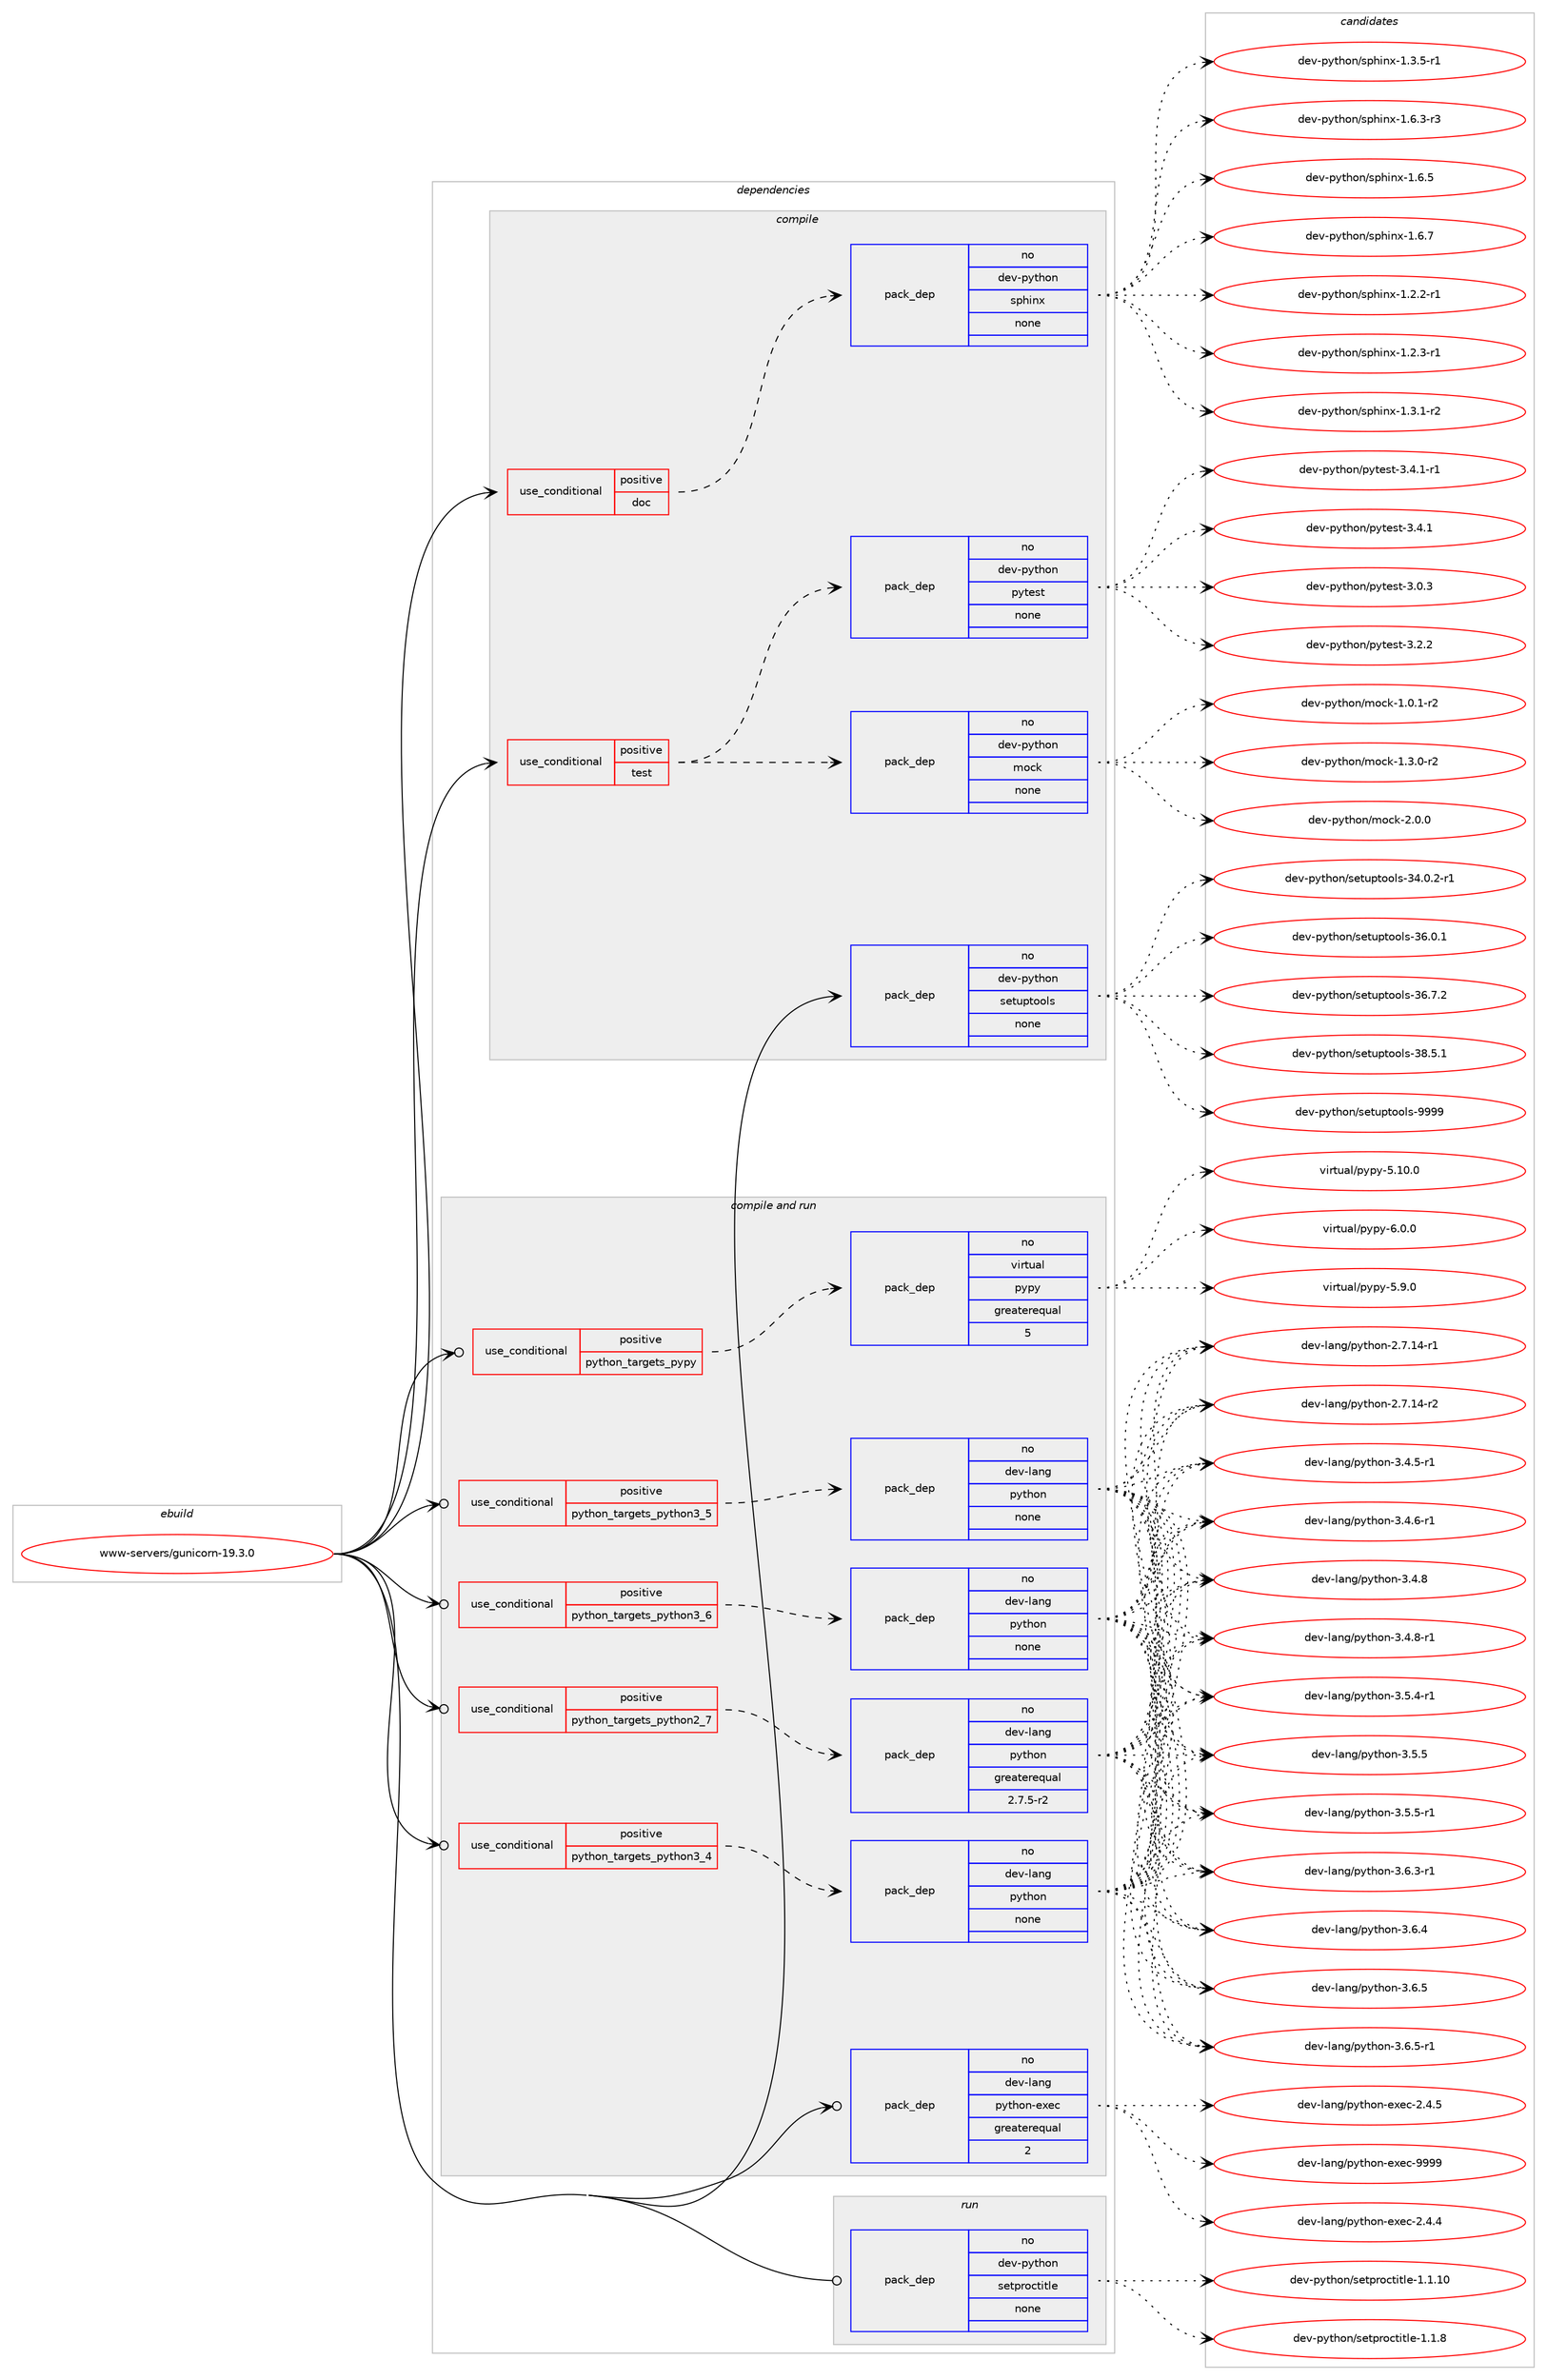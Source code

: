 digraph prolog {

# *************
# Graph options
# *************

newrank=true;
concentrate=true;
compound=true;
graph [rankdir=LR,fontname=Helvetica,fontsize=10,ranksep=1.5];#, ranksep=2.5, nodesep=0.2];
edge  [arrowhead=vee];
node  [fontname=Helvetica,fontsize=10];

# **********
# The ebuild
# **********

subgraph cluster_leftcol {
color=gray;
rank=same;
label=<<i>ebuild</i>>;
id [label="www-servers/gunicorn-19.3.0", color=red, width=4, href="../www-servers/gunicorn-19.3.0.svg"];
}

# ****************
# The dependencies
# ****************

subgraph cluster_midcol {
color=gray;
label=<<i>dependencies</i>>;
subgraph cluster_compile {
fillcolor="#eeeeee";
style=filled;
label=<<i>compile</i>>;
subgraph cond1036 {
dependency10040 [label=<<TABLE BORDER="0" CELLBORDER="1" CELLSPACING="0" CELLPADDING="4"><TR><TD ROWSPAN="3" CELLPADDING="10">use_conditional</TD></TR><TR><TD>positive</TD></TR><TR><TD>doc</TD></TR></TABLE>>, shape=none, color=red];
subgraph pack8864 {
dependency10041 [label=<<TABLE BORDER="0" CELLBORDER="1" CELLSPACING="0" CELLPADDING="4" WIDTH="220"><TR><TD ROWSPAN="6" CELLPADDING="30">pack_dep</TD></TR><TR><TD WIDTH="110">no</TD></TR><TR><TD>dev-python</TD></TR><TR><TD>sphinx</TD></TR><TR><TD>none</TD></TR><TR><TD></TD></TR></TABLE>>, shape=none, color=blue];
}
dependency10040:e -> dependency10041:w [weight=20,style="dashed",arrowhead="vee"];
}
id:e -> dependency10040:w [weight=20,style="solid",arrowhead="vee"];
subgraph cond1037 {
dependency10042 [label=<<TABLE BORDER="0" CELLBORDER="1" CELLSPACING="0" CELLPADDING="4"><TR><TD ROWSPAN="3" CELLPADDING="10">use_conditional</TD></TR><TR><TD>positive</TD></TR><TR><TD>test</TD></TR></TABLE>>, shape=none, color=red];
subgraph pack8865 {
dependency10043 [label=<<TABLE BORDER="0" CELLBORDER="1" CELLSPACING="0" CELLPADDING="4" WIDTH="220"><TR><TD ROWSPAN="6" CELLPADDING="30">pack_dep</TD></TR><TR><TD WIDTH="110">no</TD></TR><TR><TD>dev-python</TD></TR><TR><TD>mock</TD></TR><TR><TD>none</TD></TR><TR><TD></TD></TR></TABLE>>, shape=none, color=blue];
}
dependency10042:e -> dependency10043:w [weight=20,style="dashed",arrowhead="vee"];
subgraph pack8866 {
dependency10044 [label=<<TABLE BORDER="0" CELLBORDER="1" CELLSPACING="0" CELLPADDING="4" WIDTH="220"><TR><TD ROWSPAN="6" CELLPADDING="30">pack_dep</TD></TR><TR><TD WIDTH="110">no</TD></TR><TR><TD>dev-python</TD></TR><TR><TD>pytest</TD></TR><TR><TD>none</TD></TR><TR><TD></TD></TR></TABLE>>, shape=none, color=blue];
}
dependency10042:e -> dependency10044:w [weight=20,style="dashed",arrowhead="vee"];
}
id:e -> dependency10042:w [weight=20,style="solid",arrowhead="vee"];
subgraph pack8867 {
dependency10045 [label=<<TABLE BORDER="0" CELLBORDER="1" CELLSPACING="0" CELLPADDING="4" WIDTH="220"><TR><TD ROWSPAN="6" CELLPADDING="30">pack_dep</TD></TR><TR><TD WIDTH="110">no</TD></TR><TR><TD>dev-python</TD></TR><TR><TD>setuptools</TD></TR><TR><TD>none</TD></TR><TR><TD></TD></TR></TABLE>>, shape=none, color=blue];
}
id:e -> dependency10045:w [weight=20,style="solid",arrowhead="vee"];
}
subgraph cluster_compileandrun {
fillcolor="#eeeeee";
style=filled;
label=<<i>compile and run</i>>;
subgraph cond1038 {
dependency10046 [label=<<TABLE BORDER="0" CELLBORDER="1" CELLSPACING="0" CELLPADDING="4"><TR><TD ROWSPAN="3" CELLPADDING="10">use_conditional</TD></TR><TR><TD>positive</TD></TR><TR><TD>python_targets_pypy</TD></TR></TABLE>>, shape=none, color=red];
subgraph pack8868 {
dependency10047 [label=<<TABLE BORDER="0" CELLBORDER="1" CELLSPACING="0" CELLPADDING="4" WIDTH="220"><TR><TD ROWSPAN="6" CELLPADDING="30">pack_dep</TD></TR><TR><TD WIDTH="110">no</TD></TR><TR><TD>virtual</TD></TR><TR><TD>pypy</TD></TR><TR><TD>greaterequal</TD></TR><TR><TD>5</TD></TR></TABLE>>, shape=none, color=blue];
}
dependency10046:e -> dependency10047:w [weight=20,style="dashed",arrowhead="vee"];
}
id:e -> dependency10046:w [weight=20,style="solid",arrowhead="odotvee"];
subgraph cond1039 {
dependency10048 [label=<<TABLE BORDER="0" CELLBORDER="1" CELLSPACING="0" CELLPADDING="4"><TR><TD ROWSPAN="3" CELLPADDING="10">use_conditional</TD></TR><TR><TD>positive</TD></TR><TR><TD>python_targets_python2_7</TD></TR></TABLE>>, shape=none, color=red];
subgraph pack8869 {
dependency10049 [label=<<TABLE BORDER="0" CELLBORDER="1" CELLSPACING="0" CELLPADDING="4" WIDTH="220"><TR><TD ROWSPAN="6" CELLPADDING="30">pack_dep</TD></TR><TR><TD WIDTH="110">no</TD></TR><TR><TD>dev-lang</TD></TR><TR><TD>python</TD></TR><TR><TD>greaterequal</TD></TR><TR><TD>2.7.5-r2</TD></TR></TABLE>>, shape=none, color=blue];
}
dependency10048:e -> dependency10049:w [weight=20,style="dashed",arrowhead="vee"];
}
id:e -> dependency10048:w [weight=20,style="solid",arrowhead="odotvee"];
subgraph cond1040 {
dependency10050 [label=<<TABLE BORDER="0" CELLBORDER="1" CELLSPACING="0" CELLPADDING="4"><TR><TD ROWSPAN="3" CELLPADDING="10">use_conditional</TD></TR><TR><TD>positive</TD></TR><TR><TD>python_targets_python3_4</TD></TR></TABLE>>, shape=none, color=red];
subgraph pack8870 {
dependency10051 [label=<<TABLE BORDER="0" CELLBORDER="1" CELLSPACING="0" CELLPADDING="4" WIDTH="220"><TR><TD ROWSPAN="6" CELLPADDING="30">pack_dep</TD></TR><TR><TD WIDTH="110">no</TD></TR><TR><TD>dev-lang</TD></TR><TR><TD>python</TD></TR><TR><TD>none</TD></TR><TR><TD></TD></TR></TABLE>>, shape=none, color=blue];
}
dependency10050:e -> dependency10051:w [weight=20,style="dashed",arrowhead="vee"];
}
id:e -> dependency10050:w [weight=20,style="solid",arrowhead="odotvee"];
subgraph cond1041 {
dependency10052 [label=<<TABLE BORDER="0" CELLBORDER="1" CELLSPACING="0" CELLPADDING="4"><TR><TD ROWSPAN="3" CELLPADDING="10">use_conditional</TD></TR><TR><TD>positive</TD></TR><TR><TD>python_targets_python3_5</TD></TR></TABLE>>, shape=none, color=red];
subgraph pack8871 {
dependency10053 [label=<<TABLE BORDER="0" CELLBORDER="1" CELLSPACING="0" CELLPADDING="4" WIDTH="220"><TR><TD ROWSPAN="6" CELLPADDING="30">pack_dep</TD></TR><TR><TD WIDTH="110">no</TD></TR><TR><TD>dev-lang</TD></TR><TR><TD>python</TD></TR><TR><TD>none</TD></TR><TR><TD></TD></TR></TABLE>>, shape=none, color=blue];
}
dependency10052:e -> dependency10053:w [weight=20,style="dashed",arrowhead="vee"];
}
id:e -> dependency10052:w [weight=20,style="solid",arrowhead="odotvee"];
subgraph cond1042 {
dependency10054 [label=<<TABLE BORDER="0" CELLBORDER="1" CELLSPACING="0" CELLPADDING="4"><TR><TD ROWSPAN="3" CELLPADDING="10">use_conditional</TD></TR><TR><TD>positive</TD></TR><TR><TD>python_targets_python3_6</TD></TR></TABLE>>, shape=none, color=red];
subgraph pack8872 {
dependency10055 [label=<<TABLE BORDER="0" CELLBORDER="1" CELLSPACING="0" CELLPADDING="4" WIDTH="220"><TR><TD ROWSPAN="6" CELLPADDING="30">pack_dep</TD></TR><TR><TD WIDTH="110">no</TD></TR><TR><TD>dev-lang</TD></TR><TR><TD>python</TD></TR><TR><TD>none</TD></TR><TR><TD></TD></TR></TABLE>>, shape=none, color=blue];
}
dependency10054:e -> dependency10055:w [weight=20,style="dashed",arrowhead="vee"];
}
id:e -> dependency10054:w [weight=20,style="solid",arrowhead="odotvee"];
subgraph pack8873 {
dependency10056 [label=<<TABLE BORDER="0" CELLBORDER="1" CELLSPACING="0" CELLPADDING="4" WIDTH="220"><TR><TD ROWSPAN="6" CELLPADDING="30">pack_dep</TD></TR><TR><TD WIDTH="110">no</TD></TR><TR><TD>dev-lang</TD></TR><TR><TD>python-exec</TD></TR><TR><TD>greaterequal</TD></TR><TR><TD>2</TD></TR></TABLE>>, shape=none, color=blue];
}
id:e -> dependency10056:w [weight=20,style="solid",arrowhead="odotvee"];
}
subgraph cluster_run {
fillcolor="#eeeeee";
style=filled;
label=<<i>run</i>>;
subgraph pack8874 {
dependency10057 [label=<<TABLE BORDER="0" CELLBORDER="1" CELLSPACING="0" CELLPADDING="4" WIDTH="220"><TR><TD ROWSPAN="6" CELLPADDING="30">pack_dep</TD></TR><TR><TD WIDTH="110">no</TD></TR><TR><TD>dev-python</TD></TR><TR><TD>setproctitle</TD></TR><TR><TD>none</TD></TR><TR><TD></TD></TR></TABLE>>, shape=none, color=blue];
}
id:e -> dependency10057:w [weight=20,style="solid",arrowhead="odot"];
}
}

# **************
# The candidates
# **************

subgraph cluster_choices {
rank=same;
color=gray;
label=<<i>candidates</i>>;

subgraph choice8864 {
color=black;
nodesep=1;
choice10010111845112121116104111110471151121041051101204549465046504511449 [label="dev-python/sphinx-1.2.2-r1", color=red, width=4,href="../dev-python/sphinx-1.2.2-r1.svg"];
choice10010111845112121116104111110471151121041051101204549465046514511449 [label="dev-python/sphinx-1.2.3-r1", color=red, width=4,href="../dev-python/sphinx-1.2.3-r1.svg"];
choice10010111845112121116104111110471151121041051101204549465146494511450 [label="dev-python/sphinx-1.3.1-r2", color=red, width=4,href="../dev-python/sphinx-1.3.1-r2.svg"];
choice10010111845112121116104111110471151121041051101204549465146534511449 [label="dev-python/sphinx-1.3.5-r1", color=red, width=4,href="../dev-python/sphinx-1.3.5-r1.svg"];
choice10010111845112121116104111110471151121041051101204549465446514511451 [label="dev-python/sphinx-1.6.3-r3", color=red, width=4,href="../dev-python/sphinx-1.6.3-r3.svg"];
choice1001011184511212111610411111047115112104105110120454946544653 [label="dev-python/sphinx-1.6.5", color=red, width=4,href="../dev-python/sphinx-1.6.5.svg"];
choice1001011184511212111610411111047115112104105110120454946544655 [label="dev-python/sphinx-1.6.7", color=red, width=4,href="../dev-python/sphinx-1.6.7.svg"];
dependency10041:e -> choice10010111845112121116104111110471151121041051101204549465046504511449:w [style=dotted,weight="100"];
dependency10041:e -> choice10010111845112121116104111110471151121041051101204549465046514511449:w [style=dotted,weight="100"];
dependency10041:e -> choice10010111845112121116104111110471151121041051101204549465146494511450:w [style=dotted,weight="100"];
dependency10041:e -> choice10010111845112121116104111110471151121041051101204549465146534511449:w [style=dotted,weight="100"];
dependency10041:e -> choice10010111845112121116104111110471151121041051101204549465446514511451:w [style=dotted,weight="100"];
dependency10041:e -> choice1001011184511212111610411111047115112104105110120454946544653:w [style=dotted,weight="100"];
dependency10041:e -> choice1001011184511212111610411111047115112104105110120454946544655:w [style=dotted,weight="100"];
}
subgraph choice8865 {
color=black;
nodesep=1;
choice1001011184511212111610411111047109111991074549464846494511450 [label="dev-python/mock-1.0.1-r2", color=red, width=4,href="../dev-python/mock-1.0.1-r2.svg"];
choice1001011184511212111610411111047109111991074549465146484511450 [label="dev-python/mock-1.3.0-r2", color=red, width=4,href="../dev-python/mock-1.3.0-r2.svg"];
choice100101118451121211161041111104710911199107455046484648 [label="dev-python/mock-2.0.0", color=red, width=4,href="../dev-python/mock-2.0.0.svg"];
dependency10043:e -> choice1001011184511212111610411111047109111991074549464846494511450:w [style=dotted,weight="100"];
dependency10043:e -> choice1001011184511212111610411111047109111991074549465146484511450:w [style=dotted,weight="100"];
dependency10043:e -> choice100101118451121211161041111104710911199107455046484648:w [style=dotted,weight="100"];
}
subgraph choice8866 {
color=black;
nodesep=1;
choice1001011184511212111610411111047112121116101115116455146524649 [label="dev-python/pytest-3.4.1", color=red, width=4,href="../dev-python/pytest-3.4.1.svg"];
choice1001011184511212111610411111047112121116101115116455146484651 [label="dev-python/pytest-3.0.3", color=red, width=4,href="../dev-python/pytest-3.0.3.svg"];
choice1001011184511212111610411111047112121116101115116455146504650 [label="dev-python/pytest-3.2.2", color=red, width=4,href="../dev-python/pytest-3.2.2.svg"];
choice10010111845112121116104111110471121211161011151164551465246494511449 [label="dev-python/pytest-3.4.1-r1", color=red, width=4,href="../dev-python/pytest-3.4.1-r1.svg"];
dependency10044:e -> choice1001011184511212111610411111047112121116101115116455146524649:w [style=dotted,weight="100"];
dependency10044:e -> choice1001011184511212111610411111047112121116101115116455146484651:w [style=dotted,weight="100"];
dependency10044:e -> choice1001011184511212111610411111047112121116101115116455146504650:w [style=dotted,weight="100"];
dependency10044:e -> choice10010111845112121116104111110471121211161011151164551465246494511449:w [style=dotted,weight="100"];
}
subgraph choice8867 {
color=black;
nodesep=1;
choice1001011184511212111610411111047115101116117112116111111108115455152464846504511449 [label="dev-python/setuptools-34.0.2-r1", color=red, width=4,href="../dev-python/setuptools-34.0.2-r1.svg"];
choice100101118451121211161041111104711510111611711211611111110811545515446484649 [label="dev-python/setuptools-36.0.1", color=red, width=4,href="../dev-python/setuptools-36.0.1.svg"];
choice100101118451121211161041111104711510111611711211611111110811545515446554650 [label="dev-python/setuptools-36.7.2", color=red, width=4,href="../dev-python/setuptools-36.7.2.svg"];
choice100101118451121211161041111104711510111611711211611111110811545515646534649 [label="dev-python/setuptools-38.5.1", color=red, width=4,href="../dev-python/setuptools-38.5.1.svg"];
choice10010111845112121116104111110471151011161171121161111111081154557575757 [label="dev-python/setuptools-9999", color=red, width=4,href="../dev-python/setuptools-9999.svg"];
dependency10045:e -> choice1001011184511212111610411111047115101116117112116111111108115455152464846504511449:w [style=dotted,weight="100"];
dependency10045:e -> choice100101118451121211161041111104711510111611711211611111110811545515446484649:w [style=dotted,weight="100"];
dependency10045:e -> choice100101118451121211161041111104711510111611711211611111110811545515446554650:w [style=dotted,weight="100"];
dependency10045:e -> choice100101118451121211161041111104711510111611711211611111110811545515646534649:w [style=dotted,weight="100"];
dependency10045:e -> choice10010111845112121116104111110471151011161171121161111111081154557575757:w [style=dotted,weight="100"];
}
subgraph choice8868 {
color=black;
nodesep=1;
choice1181051141161179710847112121112121455346574648 [label="virtual/pypy-5.9.0", color=red, width=4,href="../virtual/pypy-5.9.0.svg"];
choice118105114116117971084711212111212145534649484648 [label="virtual/pypy-5.10.0", color=red, width=4,href="../virtual/pypy-5.10.0.svg"];
choice1181051141161179710847112121112121455446484648 [label="virtual/pypy-6.0.0", color=red, width=4,href="../virtual/pypy-6.0.0.svg"];
dependency10047:e -> choice1181051141161179710847112121112121455346574648:w [style=dotted,weight="100"];
dependency10047:e -> choice118105114116117971084711212111212145534649484648:w [style=dotted,weight="100"];
dependency10047:e -> choice1181051141161179710847112121112121455446484648:w [style=dotted,weight="100"];
}
subgraph choice8869 {
color=black;
nodesep=1;
choice100101118451089711010347112121116104111110455046554649524511449 [label="dev-lang/python-2.7.14-r1", color=red, width=4,href="../dev-lang/python-2.7.14-r1.svg"];
choice100101118451089711010347112121116104111110455046554649524511450 [label="dev-lang/python-2.7.14-r2", color=red, width=4,href="../dev-lang/python-2.7.14-r2.svg"];
choice1001011184510897110103471121211161041111104551465246534511449 [label="dev-lang/python-3.4.5-r1", color=red, width=4,href="../dev-lang/python-3.4.5-r1.svg"];
choice1001011184510897110103471121211161041111104551465246544511449 [label="dev-lang/python-3.4.6-r1", color=red, width=4,href="../dev-lang/python-3.4.6-r1.svg"];
choice100101118451089711010347112121116104111110455146524656 [label="dev-lang/python-3.4.8", color=red, width=4,href="../dev-lang/python-3.4.8.svg"];
choice1001011184510897110103471121211161041111104551465246564511449 [label="dev-lang/python-3.4.8-r1", color=red, width=4,href="../dev-lang/python-3.4.8-r1.svg"];
choice1001011184510897110103471121211161041111104551465346524511449 [label="dev-lang/python-3.5.4-r1", color=red, width=4,href="../dev-lang/python-3.5.4-r1.svg"];
choice100101118451089711010347112121116104111110455146534653 [label="dev-lang/python-3.5.5", color=red, width=4,href="../dev-lang/python-3.5.5.svg"];
choice1001011184510897110103471121211161041111104551465346534511449 [label="dev-lang/python-3.5.5-r1", color=red, width=4,href="../dev-lang/python-3.5.5-r1.svg"];
choice1001011184510897110103471121211161041111104551465446514511449 [label="dev-lang/python-3.6.3-r1", color=red, width=4,href="../dev-lang/python-3.6.3-r1.svg"];
choice100101118451089711010347112121116104111110455146544652 [label="dev-lang/python-3.6.4", color=red, width=4,href="../dev-lang/python-3.6.4.svg"];
choice100101118451089711010347112121116104111110455146544653 [label="dev-lang/python-3.6.5", color=red, width=4,href="../dev-lang/python-3.6.5.svg"];
choice1001011184510897110103471121211161041111104551465446534511449 [label="dev-lang/python-3.6.5-r1", color=red, width=4,href="../dev-lang/python-3.6.5-r1.svg"];
dependency10049:e -> choice100101118451089711010347112121116104111110455046554649524511449:w [style=dotted,weight="100"];
dependency10049:e -> choice100101118451089711010347112121116104111110455046554649524511450:w [style=dotted,weight="100"];
dependency10049:e -> choice1001011184510897110103471121211161041111104551465246534511449:w [style=dotted,weight="100"];
dependency10049:e -> choice1001011184510897110103471121211161041111104551465246544511449:w [style=dotted,weight="100"];
dependency10049:e -> choice100101118451089711010347112121116104111110455146524656:w [style=dotted,weight="100"];
dependency10049:e -> choice1001011184510897110103471121211161041111104551465246564511449:w [style=dotted,weight="100"];
dependency10049:e -> choice1001011184510897110103471121211161041111104551465346524511449:w [style=dotted,weight="100"];
dependency10049:e -> choice100101118451089711010347112121116104111110455146534653:w [style=dotted,weight="100"];
dependency10049:e -> choice1001011184510897110103471121211161041111104551465346534511449:w [style=dotted,weight="100"];
dependency10049:e -> choice1001011184510897110103471121211161041111104551465446514511449:w [style=dotted,weight="100"];
dependency10049:e -> choice100101118451089711010347112121116104111110455146544652:w [style=dotted,weight="100"];
dependency10049:e -> choice100101118451089711010347112121116104111110455146544653:w [style=dotted,weight="100"];
dependency10049:e -> choice1001011184510897110103471121211161041111104551465446534511449:w [style=dotted,weight="100"];
}
subgraph choice8870 {
color=black;
nodesep=1;
choice100101118451089711010347112121116104111110455046554649524511449 [label="dev-lang/python-2.7.14-r1", color=red, width=4,href="../dev-lang/python-2.7.14-r1.svg"];
choice100101118451089711010347112121116104111110455046554649524511450 [label="dev-lang/python-2.7.14-r2", color=red, width=4,href="../dev-lang/python-2.7.14-r2.svg"];
choice1001011184510897110103471121211161041111104551465246534511449 [label="dev-lang/python-3.4.5-r1", color=red, width=4,href="../dev-lang/python-3.4.5-r1.svg"];
choice1001011184510897110103471121211161041111104551465246544511449 [label="dev-lang/python-3.4.6-r1", color=red, width=4,href="../dev-lang/python-3.4.6-r1.svg"];
choice100101118451089711010347112121116104111110455146524656 [label="dev-lang/python-3.4.8", color=red, width=4,href="../dev-lang/python-3.4.8.svg"];
choice1001011184510897110103471121211161041111104551465246564511449 [label="dev-lang/python-3.4.8-r1", color=red, width=4,href="../dev-lang/python-3.4.8-r1.svg"];
choice1001011184510897110103471121211161041111104551465346524511449 [label="dev-lang/python-3.5.4-r1", color=red, width=4,href="../dev-lang/python-3.5.4-r1.svg"];
choice100101118451089711010347112121116104111110455146534653 [label="dev-lang/python-3.5.5", color=red, width=4,href="../dev-lang/python-3.5.5.svg"];
choice1001011184510897110103471121211161041111104551465346534511449 [label="dev-lang/python-3.5.5-r1", color=red, width=4,href="../dev-lang/python-3.5.5-r1.svg"];
choice1001011184510897110103471121211161041111104551465446514511449 [label="dev-lang/python-3.6.3-r1", color=red, width=4,href="../dev-lang/python-3.6.3-r1.svg"];
choice100101118451089711010347112121116104111110455146544652 [label="dev-lang/python-3.6.4", color=red, width=4,href="../dev-lang/python-3.6.4.svg"];
choice100101118451089711010347112121116104111110455146544653 [label="dev-lang/python-3.6.5", color=red, width=4,href="../dev-lang/python-3.6.5.svg"];
choice1001011184510897110103471121211161041111104551465446534511449 [label="dev-lang/python-3.6.5-r1", color=red, width=4,href="../dev-lang/python-3.6.5-r1.svg"];
dependency10051:e -> choice100101118451089711010347112121116104111110455046554649524511449:w [style=dotted,weight="100"];
dependency10051:e -> choice100101118451089711010347112121116104111110455046554649524511450:w [style=dotted,weight="100"];
dependency10051:e -> choice1001011184510897110103471121211161041111104551465246534511449:w [style=dotted,weight="100"];
dependency10051:e -> choice1001011184510897110103471121211161041111104551465246544511449:w [style=dotted,weight="100"];
dependency10051:e -> choice100101118451089711010347112121116104111110455146524656:w [style=dotted,weight="100"];
dependency10051:e -> choice1001011184510897110103471121211161041111104551465246564511449:w [style=dotted,weight="100"];
dependency10051:e -> choice1001011184510897110103471121211161041111104551465346524511449:w [style=dotted,weight="100"];
dependency10051:e -> choice100101118451089711010347112121116104111110455146534653:w [style=dotted,weight="100"];
dependency10051:e -> choice1001011184510897110103471121211161041111104551465346534511449:w [style=dotted,weight="100"];
dependency10051:e -> choice1001011184510897110103471121211161041111104551465446514511449:w [style=dotted,weight="100"];
dependency10051:e -> choice100101118451089711010347112121116104111110455146544652:w [style=dotted,weight="100"];
dependency10051:e -> choice100101118451089711010347112121116104111110455146544653:w [style=dotted,weight="100"];
dependency10051:e -> choice1001011184510897110103471121211161041111104551465446534511449:w [style=dotted,weight="100"];
}
subgraph choice8871 {
color=black;
nodesep=1;
choice100101118451089711010347112121116104111110455046554649524511449 [label="dev-lang/python-2.7.14-r1", color=red, width=4,href="../dev-lang/python-2.7.14-r1.svg"];
choice100101118451089711010347112121116104111110455046554649524511450 [label="dev-lang/python-2.7.14-r2", color=red, width=4,href="../dev-lang/python-2.7.14-r2.svg"];
choice1001011184510897110103471121211161041111104551465246534511449 [label="dev-lang/python-3.4.5-r1", color=red, width=4,href="../dev-lang/python-3.4.5-r1.svg"];
choice1001011184510897110103471121211161041111104551465246544511449 [label="dev-lang/python-3.4.6-r1", color=red, width=4,href="../dev-lang/python-3.4.6-r1.svg"];
choice100101118451089711010347112121116104111110455146524656 [label="dev-lang/python-3.4.8", color=red, width=4,href="../dev-lang/python-3.4.8.svg"];
choice1001011184510897110103471121211161041111104551465246564511449 [label="dev-lang/python-3.4.8-r1", color=red, width=4,href="../dev-lang/python-3.4.8-r1.svg"];
choice1001011184510897110103471121211161041111104551465346524511449 [label="dev-lang/python-3.5.4-r1", color=red, width=4,href="../dev-lang/python-3.5.4-r1.svg"];
choice100101118451089711010347112121116104111110455146534653 [label="dev-lang/python-3.5.5", color=red, width=4,href="../dev-lang/python-3.5.5.svg"];
choice1001011184510897110103471121211161041111104551465346534511449 [label="dev-lang/python-3.5.5-r1", color=red, width=4,href="../dev-lang/python-3.5.5-r1.svg"];
choice1001011184510897110103471121211161041111104551465446514511449 [label="dev-lang/python-3.6.3-r1", color=red, width=4,href="../dev-lang/python-3.6.3-r1.svg"];
choice100101118451089711010347112121116104111110455146544652 [label="dev-lang/python-3.6.4", color=red, width=4,href="../dev-lang/python-3.6.4.svg"];
choice100101118451089711010347112121116104111110455146544653 [label="dev-lang/python-3.6.5", color=red, width=4,href="../dev-lang/python-3.6.5.svg"];
choice1001011184510897110103471121211161041111104551465446534511449 [label="dev-lang/python-3.6.5-r1", color=red, width=4,href="../dev-lang/python-3.6.5-r1.svg"];
dependency10053:e -> choice100101118451089711010347112121116104111110455046554649524511449:w [style=dotted,weight="100"];
dependency10053:e -> choice100101118451089711010347112121116104111110455046554649524511450:w [style=dotted,weight="100"];
dependency10053:e -> choice1001011184510897110103471121211161041111104551465246534511449:w [style=dotted,weight="100"];
dependency10053:e -> choice1001011184510897110103471121211161041111104551465246544511449:w [style=dotted,weight="100"];
dependency10053:e -> choice100101118451089711010347112121116104111110455146524656:w [style=dotted,weight="100"];
dependency10053:e -> choice1001011184510897110103471121211161041111104551465246564511449:w [style=dotted,weight="100"];
dependency10053:e -> choice1001011184510897110103471121211161041111104551465346524511449:w [style=dotted,weight="100"];
dependency10053:e -> choice100101118451089711010347112121116104111110455146534653:w [style=dotted,weight="100"];
dependency10053:e -> choice1001011184510897110103471121211161041111104551465346534511449:w [style=dotted,weight="100"];
dependency10053:e -> choice1001011184510897110103471121211161041111104551465446514511449:w [style=dotted,weight="100"];
dependency10053:e -> choice100101118451089711010347112121116104111110455146544652:w [style=dotted,weight="100"];
dependency10053:e -> choice100101118451089711010347112121116104111110455146544653:w [style=dotted,weight="100"];
dependency10053:e -> choice1001011184510897110103471121211161041111104551465446534511449:w [style=dotted,weight="100"];
}
subgraph choice8872 {
color=black;
nodesep=1;
choice100101118451089711010347112121116104111110455046554649524511449 [label="dev-lang/python-2.7.14-r1", color=red, width=4,href="../dev-lang/python-2.7.14-r1.svg"];
choice100101118451089711010347112121116104111110455046554649524511450 [label="dev-lang/python-2.7.14-r2", color=red, width=4,href="../dev-lang/python-2.7.14-r2.svg"];
choice1001011184510897110103471121211161041111104551465246534511449 [label="dev-lang/python-3.4.5-r1", color=red, width=4,href="../dev-lang/python-3.4.5-r1.svg"];
choice1001011184510897110103471121211161041111104551465246544511449 [label="dev-lang/python-3.4.6-r1", color=red, width=4,href="../dev-lang/python-3.4.6-r1.svg"];
choice100101118451089711010347112121116104111110455146524656 [label="dev-lang/python-3.4.8", color=red, width=4,href="../dev-lang/python-3.4.8.svg"];
choice1001011184510897110103471121211161041111104551465246564511449 [label="dev-lang/python-3.4.8-r1", color=red, width=4,href="../dev-lang/python-3.4.8-r1.svg"];
choice1001011184510897110103471121211161041111104551465346524511449 [label="dev-lang/python-3.5.4-r1", color=red, width=4,href="../dev-lang/python-3.5.4-r1.svg"];
choice100101118451089711010347112121116104111110455146534653 [label="dev-lang/python-3.5.5", color=red, width=4,href="../dev-lang/python-3.5.5.svg"];
choice1001011184510897110103471121211161041111104551465346534511449 [label="dev-lang/python-3.5.5-r1", color=red, width=4,href="../dev-lang/python-3.5.5-r1.svg"];
choice1001011184510897110103471121211161041111104551465446514511449 [label="dev-lang/python-3.6.3-r1", color=red, width=4,href="../dev-lang/python-3.6.3-r1.svg"];
choice100101118451089711010347112121116104111110455146544652 [label="dev-lang/python-3.6.4", color=red, width=4,href="../dev-lang/python-3.6.4.svg"];
choice100101118451089711010347112121116104111110455146544653 [label="dev-lang/python-3.6.5", color=red, width=4,href="../dev-lang/python-3.6.5.svg"];
choice1001011184510897110103471121211161041111104551465446534511449 [label="dev-lang/python-3.6.5-r1", color=red, width=4,href="../dev-lang/python-3.6.5-r1.svg"];
dependency10055:e -> choice100101118451089711010347112121116104111110455046554649524511449:w [style=dotted,weight="100"];
dependency10055:e -> choice100101118451089711010347112121116104111110455046554649524511450:w [style=dotted,weight="100"];
dependency10055:e -> choice1001011184510897110103471121211161041111104551465246534511449:w [style=dotted,weight="100"];
dependency10055:e -> choice1001011184510897110103471121211161041111104551465246544511449:w [style=dotted,weight="100"];
dependency10055:e -> choice100101118451089711010347112121116104111110455146524656:w [style=dotted,weight="100"];
dependency10055:e -> choice1001011184510897110103471121211161041111104551465246564511449:w [style=dotted,weight="100"];
dependency10055:e -> choice1001011184510897110103471121211161041111104551465346524511449:w [style=dotted,weight="100"];
dependency10055:e -> choice100101118451089711010347112121116104111110455146534653:w [style=dotted,weight="100"];
dependency10055:e -> choice1001011184510897110103471121211161041111104551465346534511449:w [style=dotted,weight="100"];
dependency10055:e -> choice1001011184510897110103471121211161041111104551465446514511449:w [style=dotted,weight="100"];
dependency10055:e -> choice100101118451089711010347112121116104111110455146544652:w [style=dotted,weight="100"];
dependency10055:e -> choice100101118451089711010347112121116104111110455146544653:w [style=dotted,weight="100"];
dependency10055:e -> choice1001011184510897110103471121211161041111104551465446534511449:w [style=dotted,weight="100"];
}
subgraph choice8873 {
color=black;
nodesep=1;
choice1001011184510897110103471121211161041111104510112010199455046524652 [label="dev-lang/python-exec-2.4.4", color=red, width=4,href="../dev-lang/python-exec-2.4.4.svg"];
choice1001011184510897110103471121211161041111104510112010199455046524653 [label="dev-lang/python-exec-2.4.5", color=red, width=4,href="../dev-lang/python-exec-2.4.5.svg"];
choice10010111845108971101034711212111610411111045101120101994557575757 [label="dev-lang/python-exec-9999", color=red, width=4,href="../dev-lang/python-exec-9999.svg"];
dependency10056:e -> choice1001011184510897110103471121211161041111104510112010199455046524652:w [style=dotted,weight="100"];
dependency10056:e -> choice1001011184510897110103471121211161041111104510112010199455046524653:w [style=dotted,weight="100"];
dependency10056:e -> choice10010111845108971101034711212111610411111045101120101994557575757:w [style=dotted,weight="100"];
}
subgraph choice8874 {
color=black;
nodesep=1;
choice10010111845112121116104111110471151011161121141119911610511610810145494649464948 [label="dev-python/setproctitle-1.1.10", color=red, width=4,href="../dev-python/setproctitle-1.1.10.svg"];
choice100101118451121211161041111104711510111611211411199116105116108101454946494656 [label="dev-python/setproctitle-1.1.8", color=red, width=4,href="../dev-python/setproctitle-1.1.8.svg"];
dependency10057:e -> choice10010111845112121116104111110471151011161121141119911610511610810145494649464948:w [style=dotted,weight="100"];
dependency10057:e -> choice100101118451121211161041111104711510111611211411199116105116108101454946494656:w [style=dotted,weight="100"];
}
}

}
